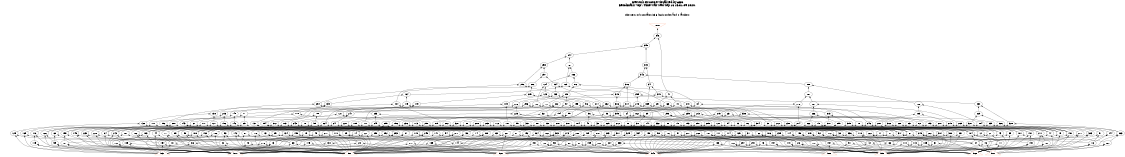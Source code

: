 # Network structure generated by ABC

digraph network {
size = "7.5,10";
center = true;
edge [dir = back];

{
  node [shape = plaintext];
  edge [style = invis];
  LevelTitle1 [label=""];
  LevelTitle2 [label=""];
  Level13 [label = ""];
  Level12 [label = ""];
  Level11 [label = ""];
  Level10 [label = ""];
  Level9 [label = ""];
  Level8 [label = ""];
  Level7 [label = ""];
  Level6 [label = ""];
  Level5 [label = ""];
  Level4 [label = ""];
  Level3 [label = ""];
  Level2 [label = ""];
  Level1 [label = ""];
  Level0 [label = ""];
  LevelTitle1 ->  LevelTitle2 ->  Level13 ->  Level12 ->  Level11 ->  Level10 ->  Level9 ->  Level8 ->  Level7 ->  Level6 ->  Level5 ->  Level4 ->  Level3 ->  Level2 ->  Level1 ->  Level0;
}

{
  rank = same;
  LevelTitle1;
  title1 [shape=plaintext,
          fontsize=20,
          fontname = "Times-Roman",
          label="Network structure visualized by ABC\nBenchmark \"top\". Time was Wed Sep 16 15:31:09 2020. "
         ];
}

{
  rank = same;
  LevelTitle2;
  title2 [shape=plaintext,
          fontsize=18,
          fontname = "Times-Roman",
          label="The network contains 336 logic nodes and 0 latches.\n"
         ];
}

{
  rank = same;
  Level13;
  Node10 [label = "o_0_", shape = invtriangle, color = coral, fillcolor = coral];
}

{
  rank = same;
  Level12;
  Node346 [label = "346\n", shape = ellipse];
}

{
  rank = same;
  Level11;
  Node345 [label = "345\n", shape = ellipse];
}

{
  rank = same;
  Level10;
  Node344 [label = "344\n", shape = ellipse];
}

{
  rank = same;
  Level9;
  Node167 [label = "167\n", shape = ellipse];
  Node258 [label = "258\n", shape = ellipse];
  Node343 [label = "343\n", shape = ellipse];
}

{
  rank = same;
  Level8;
  Node166 [label = "166\n", shape = ellipse];
  Node257 [label = "257\n", shape = ellipse];
  Node342 [label = "342\n", shape = ellipse];
}

{
  rank = same;
  Level7;
  Node86 [label = "86\n", shape = ellipse];
  Node124 [label = "124\n", shape = ellipse];
  Node165 [label = "165\n", shape = ellipse];
  Node206 [label = "206\n", shape = ellipse];
  Node234 [label = "234\n", shape = ellipse];
  Node256 [label = "256\n", shape = ellipse];
  Node288 [label = "288\n", shape = ellipse];
  Node316 [label = "316\n", shape = ellipse];
  Node341 [label = "341\n", shape = ellipse];
}

{
  rank = same;
  Level6;
  Node41 [label = "41\n", shape = ellipse];
  Node85 [label = "85\n", shape = ellipse];
  Node123 [label = "123\n", shape = ellipse];
  Node164 [label = "164\n", shape = ellipse];
  Node205 [label = "205\n", shape = ellipse];
  Node233 [label = "233\n", shape = ellipse];
  Node255 [label = "255\n", shape = ellipse];
  Node287 [label = "287\n", shape = ellipse];
  Node315 [label = "315\n", shape = ellipse];
  Node340 [label = "340\n", shape = ellipse];
}

{
  rank = same;
  Level5;
  Node25 [label = "25\n", shape = ellipse];
  Node40 [label = "40\n", shape = ellipse];
  Node57 [label = "57\n", shape = ellipse];
  Node72 [label = "72\n", shape = ellipse];
  Node84 [label = "84\n", shape = ellipse];
  Node96 [label = "96\n", shape = ellipse];
  Node109 [label = "109\n", shape = ellipse];
  Node122 [label = "122\n", shape = ellipse];
  Node139 [label = "139\n", shape = ellipse];
  Node149 [label = "149\n", shape = ellipse];
  Node163 [label = "163\n", shape = ellipse];
  Node179 [label = "179\n", shape = ellipse];
  Node195 [label = "195\n", shape = ellipse];
  Node204 [label = "204\n", shape = ellipse];
  Node214 [label = "214\n", shape = ellipse];
  Node226 [label = "226\n", shape = ellipse];
  Node232 [label = "232\n", shape = ellipse];
  Node240 [label = "240\n", shape = ellipse];
  Node248 [label = "248\n", shape = ellipse];
  Node254 [label = "254\n", shape = ellipse];
  Node267 [label = "267\n", shape = ellipse];
  Node276 [label = "276\n", shape = ellipse];
  Node286 [label = "286\n", shape = ellipse];
  Node296 [label = "296\n", shape = ellipse];
  Node306 [label = "306\n", shape = ellipse];
  Node314 [label = "314\n", shape = ellipse];
  Node322 [label = "322\n", shape = ellipse];
  Node330 [label = "330\n", shape = ellipse];
  Node339 [label = "339\n", shape = ellipse];
}

{
  rank = same;
  Level4;
  Node24 [label = "24\n", shape = ellipse];
  Node39 [label = "39\n", shape = ellipse];
  Node56 [label = "56\n", shape = ellipse];
  Node71 [label = "71\n", shape = ellipse];
  Node83 [label = "83\n", shape = ellipse];
  Node95 [label = "95\n", shape = ellipse];
  Node108 [label = "108\n", shape = ellipse];
  Node121 [label = "121\n", shape = ellipse];
  Node138 [label = "138\n", shape = ellipse];
  Node148 [label = "148\n", shape = ellipse];
  Node162 [label = "162\n", shape = ellipse];
  Node178 [label = "178\n", shape = ellipse];
  Node194 [label = "194\n", shape = ellipse];
  Node203 [label = "203\n", shape = ellipse];
  Node213 [label = "213\n", shape = ellipse];
  Node225 [label = "225\n", shape = ellipse];
  Node231 [label = "231\n", shape = ellipse];
  Node239 [label = "239\n", shape = ellipse];
  Node247 [label = "247\n", shape = ellipse];
  Node253 [label = "253\n", shape = ellipse];
  Node266 [label = "266\n", shape = ellipse];
  Node275 [label = "275\n", shape = ellipse];
  Node285 [label = "285\n", shape = ellipse];
  Node295 [label = "295\n", shape = ellipse];
  Node305 [label = "305\n", shape = ellipse];
  Node313 [label = "313\n", shape = ellipse];
  Node321 [label = "321\n", shape = ellipse];
  Node329 [label = "329\n", shape = ellipse];
  Node338 [label = "338\n", shape = ellipse];
}

{
  rank = same;
  Level3;
  Node15 [label = "15\n", shape = ellipse];
  Node20 [label = "20\n", shape = ellipse];
  Node23 [label = "23\n", shape = ellipse];
  Node30 [label = "30\n", shape = ellipse];
  Node33 [label = "33\n", shape = ellipse];
  Node38 [label = "38\n", shape = ellipse];
  Node45 [label = "45\n", shape = ellipse];
  Node50 [label = "50\n", shape = ellipse];
  Node55 [label = "55\n", shape = ellipse];
  Node61 [label = "61\n", shape = ellipse];
  Node65 [label = "65\n", shape = ellipse];
  Node70 [label = "70\n", shape = ellipse];
  Node75 [label = "75\n", shape = ellipse];
  Node78 [label = "78\n", shape = ellipse];
  Node82 [label = "82\n", shape = ellipse];
  Node88 [label = "88\n", shape = ellipse];
  Node90 [label = "90\n", shape = ellipse];
  Node94 [label = "94\n", shape = ellipse];
  Node99 [label = "99\n", shape = ellipse];
  Node103 [label = "103\n", shape = ellipse];
  Node107 [label = "107\n", shape = ellipse];
  Node112 [label = "112\n", shape = ellipse];
  Node117 [label = "117\n", shape = ellipse];
  Node120 [label = "120\n", shape = ellipse];
  Node127 [label = "127\n", shape = ellipse];
  Node132 [label = "132\n", shape = ellipse];
  Node137 [label = "137\n", shape = ellipse];
  Node143 [label = "143\n", shape = ellipse];
  Node146 [label = "146\n", shape = ellipse];
  Node147 [label = "147\n", shape = ellipse];
  Node153 [label = "153\n", shape = ellipse];
  Node156 [label = "156\n", shape = ellipse];
  Node161 [label = "161\n", shape = ellipse];
  Node171 [label = "171\n", shape = ellipse];
  Node173 [label = "173\n", shape = ellipse];
  Node177 [label = "177\n", shape = ellipse];
  Node184 [label = "184\n", shape = ellipse];
  Node189 [label = "189\n", shape = ellipse];
  Node193 [label = "193\n", shape = ellipse];
  Node196 [label = "196\n", shape = ellipse];
  Node200 [label = "200\n", shape = ellipse];
  Node202 [label = "202\n", shape = ellipse];
  Node208 [label = "208\n", shape = ellipse];
  Node210 [label = "210\n", shape = ellipse];
  Node212 [label = "212\n", shape = ellipse];
  Node218 [label = "218\n", shape = ellipse];
  Node221 [label = "221\n", shape = ellipse];
  Node224 [label = "224\n", shape = ellipse];
  Node228 [label = "228\n", shape = ellipse];
  Node229 [label = "229\n", shape = ellipse];
  Node230 [label = "230\n", shape = ellipse];
  Node236 [label = "236\n", shape = ellipse];
  Node237 [label = "237\n", shape = ellipse];
  Node238 [label = "238\n", shape = ellipse];
  Node241 [label = "241\n", shape = ellipse];
  Node243 [label = "243\n", shape = ellipse];
  Node246 [label = "246\n", shape = ellipse];
  Node249 [label = "249\n", shape = ellipse];
  Node250 [label = "250\n", shape = ellipse];
  Node252 [label = "252\n", shape = ellipse];
  Node259 [label = "259\n", shape = ellipse];
  Node262 [label = "262\n", shape = ellipse];
  Node265 [label = "265\n", shape = ellipse];
  Node269 [label = "269\n", shape = ellipse];
  Node272 [label = "272\n", shape = ellipse];
  Node274 [label = "274\n", shape = ellipse];
  Node279 [label = "279\n", shape = ellipse];
  Node281 [label = "281\n", shape = ellipse];
  Node284 [label = "284\n", shape = ellipse];
  Node289 [label = "289\n", shape = ellipse];
  Node290 [label = "290\n", shape = ellipse];
  Node294 [label = "294\n", shape = ellipse];
  Node299 [label = "299\n", shape = ellipse];
  Node302 [label = "302\n", shape = ellipse];
  Node304 [label = "304\n", shape = ellipse];
  Node309 [label = "309\n", shape = ellipse];
  Node310 [label = "310\n", shape = ellipse];
  Node312 [label = "312\n", shape = ellipse];
  Node318 [label = "318\n", shape = ellipse];
  Node319 [label = "319\n", shape = ellipse];
  Node320 [label = "320\n", shape = ellipse];
  Node326 [label = "326\n", shape = ellipse];
  Node327 [label = "327\n", shape = ellipse];
  Node328 [label = "328\n", shape = ellipse];
  Node332 [label = "332\n", shape = ellipse];
  Node335 [label = "335\n", shape = ellipse];
  Node337 [label = "337\n", shape = ellipse];
}

{
  rank = same;
  Level2;
  Node12 [label = "12\n", shape = ellipse];
  Node14 [label = "14\n", shape = ellipse];
  Node17 [label = "17\n", shape = ellipse];
  Node19 [label = "19\n", shape = ellipse];
  Node21 [label = "21\n", shape = ellipse];
  Node22 [label = "22\n", shape = ellipse];
  Node27 [label = "27\n", shape = ellipse];
  Node29 [label = "29\n", shape = ellipse];
  Node32 [label = "32\n", shape = ellipse];
  Node35 [label = "35\n", shape = ellipse];
  Node37 [label = "37\n", shape = ellipse];
  Node43 [label = "43\n", shape = ellipse];
  Node44 [label = "44\n", shape = ellipse];
  Node47 [label = "47\n", shape = ellipse];
  Node49 [label = "49\n", shape = ellipse];
  Node52 [label = "52\n", shape = ellipse];
  Node54 [label = "54\n", shape = ellipse];
  Node58 [label = "58\n", shape = ellipse];
  Node60 [label = "60\n", shape = ellipse];
  Node62 [label = "62\n", shape = ellipse];
  Node64 [label = "64\n", shape = ellipse];
  Node67 [label = "67\n", shape = ellipse];
  Node69 [label = "69\n", shape = ellipse];
  Node74 [label = "74\n", shape = ellipse];
  Node76 [label = "76\n", shape = ellipse];
  Node77 [label = "77\n", shape = ellipse];
  Node79 [label = "79\n", shape = ellipse];
  Node81 [label = "81\n", shape = ellipse];
  Node87 [label = "87\n", shape = ellipse];
  Node89 [label = "89\n", shape = ellipse];
  Node91 [label = "91\n", shape = ellipse];
  Node93 [label = "93\n", shape = ellipse];
  Node97 [label = "97\n", shape = ellipse];
  Node98 [label = "98\n", shape = ellipse];
  Node101 [label = "101\n", shape = ellipse];
  Node102 [label = "102\n", shape = ellipse];
  Node104 [label = "104\n", shape = ellipse];
  Node106 [label = "106\n", shape = ellipse];
  Node111 [label = "111\n", shape = ellipse];
  Node114 [label = "114\n", shape = ellipse];
  Node116 [label = "116\n", shape = ellipse];
  Node118 [label = "118\n", shape = ellipse];
  Node119 [label = "119\n", shape = ellipse];
  Node125 [label = "125\n", shape = ellipse];
  Node126 [label = "126\n", shape = ellipse];
  Node129 [label = "129\n", shape = ellipse];
  Node131 [label = "131\n", shape = ellipse];
  Node134 [label = "134\n", shape = ellipse];
  Node136 [label = "136\n", shape = ellipse];
  Node141 [label = "141\n", shape = ellipse];
  Node142 [label = "142\n", shape = ellipse];
  Node145 [label = "145\n", shape = ellipse];
  Node150 [label = "150\n", shape = ellipse];
  Node152 [label = "152\n", shape = ellipse];
  Node155 [label = "155\n", shape = ellipse];
  Node158 [label = "158\n", shape = ellipse];
  Node160 [label = "160\n", shape = ellipse];
  Node169 [label = "169\n", shape = ellipse];
  Node170 [label = "170\n", shape = ellipse];
  Node172 [label = "172\n", shape = ellipse];
  Node174 [label = "174\n", shape = ellipse];
  Node176 [label = "176\n", shape = ellipse];
  Node181 [label = "181\n", shape = ellipse];
  Node183 [label = "183\n", shape = ellipse];
  Node186 [label = "186\n", shape = ellipse];
  Node188 [label = "188\n", shape = ellipse];
  Node191 [label = "191\n", shape = ellipse];
  Node192 [label = "192\n", shape = ellipse];
  Node198 [label = "198\n", shape = ellipse];
  Node199 [label = "199\n", shape = ellipse];
  Node201 [label = "201\n", shape = ellipse];
  Node207 [label = "207\n", shape = ellipse];
  Node209 [label = "209\n", shape = ellipse];
  Node211 [label = "211\n", shape = ellipse];
  Node215 [label = "215\n", shape = ellipse];
  Node217 [label = "217\n", shape = ellipse];
  Node219 [label = "219\n", shape = ellipse];
  Node220 [label = "220\n", shape = ellipse];
  Node222 [label = "222\n", shape = ellipse];
  Node223 [label = "223\n", shape = ellipse];
  Node227 [label = "227\n", shape = ellipse];
  Node235 [label = "235\n", shape = ellipse];
  Node242 [label = "242\n", shape = ellipse];
  Node244 [label = "244\n", shape = ellipse];
  Node245 [label = "245\n", shape = ellipse];
  Node251 [label = "251\n", shape = ellipse];
  Node261 [label = "261\n", shape = ellipse];
  Node263 [label = "263\n", shape = ellipse];
  Node264 [label = "264\n", shape = ellipse];
  Node268 [label = "268\n", shape = ellipse];
  Node271 [label = "271\n", shape = ellipse];
  Node273 [label = "273\n", shape = ellipse];
  Node277 [label = "277\n", shape = ellipse];
  Node278 [label = "278\n", shape = ellipse];
  Node280 [label = "280\n", shape = ellipse];
  Node283 [label = "283\n", shape = ellipse];
  Node292 [label = "292\n", shape = ellipse];
  Node293 [label = "293\n", shape = ellipse];
  Node298 [label = "298\n", shape = ellipse];
  Node300 [label = "300\n", shape = ellipse];
  Node301 [label = "301\n", shape = ellipse];
  Node303 [label = "303\n", shape = ellipse];
  Node307 [label = "307\n", shape = ellipse];
  Node308 [label = "308\n", shape = ellipse];
  Node311 [label = "311\n", shape = ellipse];
  Node317 [label = "317\n", shape = ellipse];
  Node323 [label = "323\n", shape = ellipse];
  Node325 [label = "325\n", shape = ellipse];
  Node331 [label = "331\n", shape = ellipse];
  Node334 [label = "334\n", shape = ellipse];
  Node336 [label = "336\n", shape = ellipse];
}

{
  rank = same;
  Level1;
  Node11 [label = "11\n", shape = ellipse];
  Node13 [label = "13\n", shape = ellipse];
  Node16 [label = "16\n", shape = ellipse];
  Node18 [label = "18\n", shape = ellipse];
  Node26 [label = "26\n", shape = ellipse];
  Node28 [label = "28\n", shape = ellipse];
  Node31 [label = "31\n", shape = ellipse];
  Node34 [label = "34\n", shape = ellipse];
  Node36 [label = "36\n", shape = ellipse];
  Node42 [label = "42\n", shape = ellipse];
  Node46 [label = "46\n", shape = ellipse];
  Node48 [label = "48\n", shape = ellipse];
  Node51 [label = "51\n", shape = ellipse];
  Node53 [label = "53\n", shape = ellipse];
  Node59 [label = "59\n", shape = ellipse];
  Node63 [label = "63\n", shape = ellipse];
  Node66 [label = "66\n", shape = ellipse];
  Node68 [label = "68\n", shape = ellipse];
  Node73 [label = "73\n", shape = ellipse];
  Node80 [label = "80\n", shape = ellipse];
  Node92 [label = "92\n", shape = ellipse];
  Node100 [label = "100\n", shape = ellipse];
  Node105 [label = "105\n", shape = ellipse];
  Node110 [label = "110\n", shape = ellipse];
  Node113 [label = "113\n", shape = ellipse];
  Node115 [label = "115\n", shape = ellipse];
  Node128 [label = "128\n", shape = ellipse];
  Node130 [label = "130\n", shape = ellipse];
  Node133 [label = "133\n", shape = ellipse];
  Node135 [label = "135\n", shape = ellipse];
  Node140 [label = "140\n", shape = ellipse];
  Node144 [label = "144\n", shape = ellipse];
  Node151 [label = "151\n", shape = ellipse];
  Node154 [label = "154\n", shape = ellipse];
  Node157 [label = "157\n", shape = ellipse];
  Node159 [label = "159\n", shape = ellipse];
  Node168 [label = "168\n", shape = ellipse];
  Node175 [label = "175\n", shape = ellipse];
  Node180 [label = "180\n", shape = ellipse];
  Node182 [label = "182\n", shape = ellipse];
  Node185 [label = "185\n", shape = ellipse];
  Node187 [label = "187\n", shape = ellipse];
  Node190 [label = "190\n", shape = ellipse];
  Node197 [label = "197\n", shape = ellipse];
  Node216 [label = "216\n", shape = ellipse];
  Node260 [label = "260\n", shape = ellipse];
  Node270 [label = "270\n", shape = ellipse];
  Node282 [label = "282\n", shape = ellipse];
  Node291 [label = "291\n", shape = ellipse];
  Node297 [label = "297\n", shape = ellipse];
  Node324 [label = "324\n", shape = ellipse];
  Node333 [label = "333\n", shape = ellipse];
}

{
  rank = same;
  Level0;
  Node1 [label = "i_7_", shape = triangle, color = coral, fillcolor = coral];
  Node2 [label = "i_8_", shape = triangle, color = coral, fillcolor = coral];
  Node3 [label = "i_5_", shape = triangle, color = coral, fillcolor = coral];
  Node4 [label = "i_6_", shape = triangle, color = coral, fillcolor = coral];
  Node5 [label = "i_3_", shape = triangle, color = coral, fillcolor = coral];
  Node6 [label = "i_4_", shape = triangle, color = coral, fillcolor = coral];
  Node7 [label = "i_1_", shape = triangle, color = coral, fillcolor = coral];
  Node8 [label = "i_2_", shape = triangle, color = coral, fillcolor = coral];
  Node9 [label = "i_0_", shape = triangle, color = coral, fillcolor = coral];
}

title1 -> title2 [style = invis];
title2 -> Node10 [style = invis];
Node10 -> Node346 [style = solid];
Node11 -> Node1 [style = solid];
Node11 -> Node3 [style = solid];
Node12 -> Node6 [style = solid];
Node12 -> Node11 [style = solid];
Node13 -> Node5 [style = solid];
Node13 -> Node7 [style = solid];
Node14 -> Node9 [style = solid];
Node14 -> Node13 [style = solid];
Node15 -> Node12 [style = solid];
Node15 -> Node14 [style = solid];
Node16 -> Node1 [style = solid];
Node16 -> Node4 [style = solid];
Node17 -> Node6 [style = solid];
Node17 -> Node16 [style = solid];
Node18 -> Node5 [style = solid];
Node18 -> Node8 [style = solid];
Node19 -> Node9 [style = solid];
Node19 -> Node18 [style = solid];
Node20 -> Node17 [style = solid];
Node20 -> Node19 [style = solid];
Node21 -> Node6 [style = solid];
Node21 -> Node11 [style = solid];
Node22 -> Node9 [style = solid];
Node22 -> Node13 [style = solid];
Node23 -> Node21 [style = solid];
Node23 -> Node22 [style = solid];
Node24 -> Node15 [style = solid];
Node24 -> Node20 [style = solid];
Node25 -> Node23 [style = solid];
Node25 -> Node24 [style = solid];
Node26 -> Node2 [style = solid];
Node26 -> Node4 [style = solid];
Node27 -> Node3 [style = solid];
Node27 -> Node26 [style = solid];
Node28 -> Node7 [style = solid];
Node28 -> Node8 [style = solid];
Node29 -> Node9 [style = solid];
Node29 -> Node28 [style = solid];
Node30 -> Node27 [style = solid];
Node30 -> Node29 [style = solid];
Node31 -> Node1 [style = solid];
Node31 -> Node3 [style = solid];
Node32 -> Node6 [style = solid];
Node32 -> Node31 [style = solid];
Node33 -> Node14 [style = solid];
Node33 -> Node32 [style = solid];
Node34 -> Node1 [style = solid];
Node34 -> Node2 [style = solid];
Node35 -> Node3 [style = solid];
Node35 -> Node34 [style = solid];
Node36 -> Node5 [style = solid];
Node36 -> Node8 [style = solid];
Node37 -> Node9 [style = solid];
Node37 -> Node36 [style = solid];
Node38 -> Node35 [style = solid];
Node38 -> Node37 [style = solid];
Node39 -> Node30 [style = solid];
Node39 -> Node33 [style = solid];
Node40 -> Node38 [style = solid];
Node40 -> Node39 [style = solid];
Node41 -> Node25 [style = solid];
Node41 -> Node40 [style = solid];
Node42 -> Node1 [style = solid];
Node42 -> Node2 [style = solid];
Node43 -> Node4 [style = solid];
Node43 -> Node42 [style = solid];
Node44 -> Node7 [style = solid];
Node44 -> Node18 [style = solid];
Node45 -> Node43 [style = solid];
Node45 -> Node44 [style = solid];
Node46 -> Node1 [style = solid];
Node46 -> Node2 [style = solid];
Node47 -> Node4 [style = solid];
Node47 -> Node46 [style = solid];
Node48 -> Node7 [style = solid];
Node48 -> Node8 [style = solid];
Node49 -> Node9 [style = solid];
Node49 -> Node48 [style = solid];
Node50 -> Node47 [style = solid];
Node50 -> Node49 [style = solid];
Node51 -> Node2 [style = solid];
Node51 -> Node4 [style = solid];
Node52 -> Node3 [style = solid];
Node52 -> Node51 [style = solid];
Node53 -> Node6 [style = solid];
Node53 -> Node8 [style = solid];
Node54 -> Node7 [style = solid];
Node54 -> Node53 [style = solid];
Node55 -> Node52 [style = solid];
Node55 -> Node54 [style = solid];
Node56 -> Node45 [style = solid];
Node56 -> Node50 [style = solid];
Node57 -> Node55 [style = solid];
Node57 -> Node56 [style = solid];
Node58 -> Node6 [style = solid];
Node58 -> Node26 [style = solid];
Node59 -> Node5 [style = solid];
Node59 -> Node8 [style = solid];
Node60 -> Node9 [style = solid];
Node60 -> Node59 [style = solid];
Node61 -> Node58 [style = solid];
Node61 -> Node60 [style = solid];
Node62 -> Node3 [style = solid];
Node62 -> Node26 [style = solid];
Node63 -> Node5 [style = solid];
Node63 -> Node6 [style = solid];
Node64 -> Node7 [style = solid];
Node64 -> Node63 [style = solid];
Node65 -> Node62 [style = solid];
Node65 -> Node64 [style = solid];
Node66 -> Node1 [style = solid];
Node66 -> Node2 [style = solid];
Node67 -> Node4 [style = solid];
Node67 -> Node66 [style = solid];
Node68 -> Node3 [style = solid];
Node68 -> Node8 [style = solid];
Node69 -> Node7 [style = solid];
Node69 -> Node68 [style = solid];
Node70 -> Node67 [style = solid];
Node70 -> Node69 [style = solid];
Node71 -> Node61 [style = solid];
Node71 -> Node65 [style = solid];
Node72 -> Node70 [style = solid];
Node72 -> Node71 [style = solid];
Node73 -> Node3 [style = solid];
Node73 -> Node6 [style = solid];
Node74 -> Node7 [style = solid];
Node74 -> Node73 [style = solid];
Node75 -> Node47 [style = solid];
Node75 -> Node74 [style = solid];
Node76 -> Node6 [style = solid];
Node76 -> Node42 [style = solid];
Node77 -> Node9 [style = solid];
Node77 -> Node18 [style = solid];
Node78 -> Node76 [style = solid];
Node78 -> Node77 [style = solid];
Node79 -> Node4 [style = solid];
Node79 -> Node66 [style = solid];
Node80 -> Node3 [style = solid];
Node80 -> Node8 [style = solid];
Node81 -> Node7 [style = solid];
Node81 -> Node80 [style = solid];
Node82 -> Node79 [style = solid];
Node82 -> Node81 [style = solid];
Node83 -> Node75 [style = solid];
Node83 -> Node78 [style = solid];
Node84 -> Node82 [style = solid];
Node84 -> Node83 [style = solid];
Node85 -> Node57 [style = solid];
Node85 -> Node72 [style = solid];
Node86 -> Node84 [style = solid];
Node86 -> Node85 [style = solid];
Node87 -> Node9 [style = solid];
Node87 -> Node63 [style = solid];
Node88 -> Node67 [style = solid];
Node88 -> Node87 [style = solid];
Node89 -> Node7 [style = solid];
Node89 -> Node36 [style = solid];
Node90 -> Node67 [style = solid];
Node90 -> Node89 [style = solid];
Node91 -> Node3 [style = solid];
Node91 -> Node16 [style = solid];
Node92 -> Node6 [style = solid];
Node92 -> Node7 [style = solid];
Node93 -> Node9 [style = solid];
Node93 -> Node92 [style = solid];
Node94 -> Node91 [style = solid];
Node94 -> Node93 [style = solid];
Node95 -> Node88 [style = solid];
Node95 -> Node90 [style = solid];
Node96 -> Node94 [style = solid];
Node96 -> Node95 [style = solid];
Node97 -> Node6 [style = solid];
Node97 -> Node34 [style = solid];
Node98 -> Node9 [style = solid];
Node98 -> Node36 [style = solid];
Node99 -> Node97 [style = solid];
Node99 -> Node98 [style = solid];
Node100 -> Node2 [style = solid];
Node100 -> Node4 [style = solid];
Node101 -> Node3 [style = solid];
Node101 -> Node100 [style = solid];
Node102 -> Node9 [style = solid];
Node102 -> Node92 [style = solid];
Node103 -> Node101 [style = solid];
Node103 -> Node102 [style = solid];
Node104 -> Node4 [style = solid];
Node104 -> Node34 [style = solid];
Node105 -> Node5 [style = solid];
Node105 -> Node8 [style = solid];
Node106 -> Node7 [style = solid];
Node106 -> Node105 [style = solid];
Node107 -> Node104 [style = solid];
Node107 -> Node106 [style = solid];
Node108 -> Node99 [style = solid];
Node108 -> Node103 [style = solid];
Node109 -> Node107 [style = solid];
Node109 -> Node108 [style = solid];
Node110 -> Node3 [style = solid];
Node110 -> Node4 [style = solid];
Node111 -> Node6 [style = solid];
Node111 -> Node110 [style = solid];
Node112 -> Node29 [style = solid];
Node112 -> Node111 [style = solid];
Node113 -> Node1 [style = solid];
Node113 -> Node3 [style = solid];
Node114 -> Node6 [style = solid];
Node114 -> Node113 [style = solid];
Node115 -> Node5 [style = solid];
Node115 -> Node7 [style = solid];
Node116 -> Node9 [style = solid];
Node116 -> Node115 [style = solid];
Node117 -> Node114 [style = solid];
Node117 -> Node116 [style = solid];
Node118 -> Node3 [style = solid];
Node118 -> Node42 [style = solid];
Node119 -> Node8 [style = solid];
Node119 -> Node63 [style = solid];
Node120 -> Node118 [style = solid];
Node120 -> Node119 [style = solid];
Node121 -> Node112 [style = solid];
Node121 -> Node117 [style = solid];
Node122 -> Node120 [style = solid];
Node122 -> Node121 [style = solid];
Node123 -> Node96 [style = solid];
Node123 -> Node109 [style = solid];
Node124 -> Node122 [style = solid];
Node124 -> Node123 [style = solid];
Node125 -> Node6 [style = solid];
Node125 -> Node113 [style = solid];
Node126 -> Node7 [style = solid];
Node126 -> Node59 [style = solid];
Node127 -> Node125 [style = solid];
Node127 -> Node126 [style = solid];
Node128 -> Node2 [style = solid];
Node128 -> Node6 [style = solid];
Node129 -> Node5 [style = solid];
Node129 -> Node128 [style = solid];
Node130 -> Node7 [style = solid];
Node130 -> Node8 [style = solid];
Node131 -> Node9 [style = solid];
Node131 -> Node130 [style = solid];
Node132 -> Node129 [style = solid];
Node132 -> Node131 [style = solid];
Node133 -> Node3 [style = solid];
Node133 -> Node6 [style = solid];
Node134 -> Node5 [style = solid];
Node134 -> Node133 [style = solid];
Node135 -> Node7 [style = solid];
Node135 -> Node8 [style = solid];
Node136 -> Node9 [style = solid];
Node136 -> Node135 [style = solid];
Node137 -> Node134 [style = solid];
Node137 -> Node136 [style = solid];
Node138 -> Node127 [style = solid];
Node138 -> Node132 [style = solid];
Node139 -> Node137 [style = solid];
Node139 -> Node138 [style = solid];
Node140 -> Node3 [style = solid];
Node140 -> Node4 [style = solid];
Node141 -> Node5 [style = solid];
Node141 -> Node140 [style = solid];
Node142 -> Node9 [style = solid];
Node142 -> Node48 [style = solid];
Node143 -> Node141 [style = solid];
Node143 -> Node142 [style = solid];
Node144 -> Node5 [style = solid];
Node144 -> Node6 [style = solid];
Node145 -> Node7 [style = solid];
Node145 -> Node144 [style = solid];
Node146 -> Node27 [style = solid];
Node146 -> Node145 [style = solid];
Node147 -> Node67 [style = solid];
Node147 -> Node142 [style = solid];
Node148 -> Node143 [style = solid];
Node148 -> Node146 [style = solid];
Node149 -> Node147 [style = solid];
Node149 -> Node148 [style = solid];
Node150 -> Node4 [style = solid];
Node150 -> Node34 [style = solid];
Node151 -> Node6 [style = solid];
Node151 -> Node8 [style = solid];
Node152 -> Node9 [style = solid];
Node152 -> Node151 [style = solid];
Node153 -> Node150 [style = solid];
Node153 -> Node152 [style = solid];
Node154 -> Node5 [style = solid];
Node154 -> Node6 [style = solid];
Node155 -> Node9 [style = solid];
Node155 -> Node154 [style = solid];
Node156 -> Node101 [style = solid];
Node156 -> Node155 [style = solid];
Node157 -> Node2 [style = solid];
Node157 -> Node4 [style = solid];
Node158 -> Node3 [style = solid];
Node158 -> Node157 [style = solid];
Node159 -> Node6 [style = solid];
Node159 -> Node8 [style = solid];
Node160 -> Node9 [style = solid];
Node160 -> Node159 [style = solid];
Node161 -> Node158 [style = solid];
Node161 -> Node160 [style = solid];
Node162 -> Node153 [style = solid];
Node162 -> Node156 [style = solid];
Node163 -> Node161 [style = solid];
Node163 -> Node162 [style = solid];
Node164 -> Node139 [style = solid];
Node164 -> Node149 [style = solid];
Node165 -> Node163 [style = solid];
Node165 -> Node164 [style = solid];
Node166 -> Node86 [style = solid];
Node166 -> Node124 [style = solid];
Node167 -> Node165 [style = solid];
Node167 -> Node166 [style = solid];
Node168 -> Node2 [style = solid];
Node168 -> Node3 [style = solid];
Node169 -> Node5 [style = solid];
Node169 -> Node168 [style = solid];
Node170 -> Node9 [style = solid];
Node170 -> Node28 [style = solid];
Node171 -> Node169 [style = solid];
Node171 -> Node170 [style = solid];
Node172 -> Node3 [style = solid];
Node172 -> Node66 [style = solid];
Node173 -> Node19 [style = solid];
Node173 -> Node172 [style = solid];
Node174 -> Node3 [style = solid];
Node174 -> Node100 [style = solid];
Node175 -> Node6 [style = solid];
Node175 -> Node7 [style = solid];
Node176 -> Node9 [style = solid];
Node176 -> Node175 [style = solid];
Node177 -> Node174 [style = solid];
Node177 -> Node176 [style = solid];
Node178 -> Node171 [style = solid];
Node178 -> Node173 [style = solid];
Node179 -> Node177 [style = solid];
Node179 -> Node178 [style = solid];
Node180 -> Node1 [style = solid];
Node180 -> Node4 [style = solid];
Node181 -> Node3 [style = solid];
Node181 -> Node180 [style = solid];
Node182 -> Node5 [style = solid];
Node182 -> Node7 [style = solid];
Node183 -> Node9 [style = solid];
Node183 -> Node182 [style = solid];
Node184 -> Node181 [style = solid];
Node184 -> Node183 [style = solid];
Node185 -> Node1 [style = solid];
Node185 -> Node3 [style = solid];
Node186 -> Node6 [style = solid];
Node186 -> Node185 [style = solid];
Node187 -> Node5 [style = solid];
Node187 -> Node7 [style = solid];
Node188 -> Node9 [style = solid];
Node188 -> Node187 [style = solid];
Node189 -> Node186 [style = solid];
Node189 -> Node188 [style = solid];
Node190 -> Node1 [style = solid];
Node190 -> Node4 [style = solid];
Node191 -> Node3 [style = solid];
Node191 -> Node190 [style = solid];
Node192 -> Node9 [style = solid];
Node192 -> Node182 [style = solid];
Node193 -> Node191 [style = solid];
Node193 -> Node192 [style = solid];
Node194 -> Node184 [style = solid];
Node194 -> Node189 [style = solid];
Node195 -> Node193 [style = solid];
Node195 -> Node194 [style = solid];
Node196 -> Node125 [style = solid];
Node196 -> Node192 [style = solid];
Node197 -> Node2 [style = solid];
Node197 -> Node3 [style = solid];
Node198 -> Node6 [style = solid];
Node198 -> Node197 [style = solid];
Node199 -> Node9 [style = solid];
Node199 -> Node187 [style = solid];
Node200 -> Node198 [style = solid];
Node200 -> Node199 [style = solid];
Node201 -> Node7 [style = solid];
Node201 -> Node36 [style = solid];
Node202 -> Node104 [style = solid];
Node202 -> Node201 [style = solid];
Node203 -> Node196 [style = solid];
Node203 -> Node200 [style = solid];
Node204 -> Node202 [style = solid];
Node204 -> Node203 [style = solid];
Node205 -> Node179 [style = solid];
Node205 -> Node195 [style = solid];
Node206 -> Node204 [style = solid];
Node206 -> Node205 [style = solid];
Node207 -> Node6 [style = solid];
Node207 -> Node66 [style = solid];
Node208 -> Node49 [style = solid];
Node208 -> Node207 [style = solid];
Node209 -> Node8 [style = solid];
Node209 -> Node144 [style = solid];
Node210 -> Node150 [style = solid];
Node210 -> Node209 [style = solid];
Node211 -> Node3 [style = solid];
Node211 -> Node180 [style = solid];
Node212 -> Node192 [style = solid];
Node212 -> Node211 [style = solid];
Node213 -> Node208 [style = solid];
Node213 -> Node210 [style = solid];
Node214 -> Node212 [style = solid];
Node214 -> Node213 [style = solid];
Node215 -> Node3 [style = solid];
Node215 -> Node46 [style = solid];
Node216 -> Node5 [style = solid];
Node216 -> Node6 [style = solid];
Node217 -> Node9 [style = solid];
Node217 -> Node216 [style = solid];
Node218 -> Node215 [style = solid];
Node218 -> Node217 [style = solid];
Node219 -> Node3 [style = solid];
Node219 -> Node42 [style = solid];
Node220 -> Node7 [style = solid];
Node220 -> Node18 [style = solid];
Node221 -> Node219 [style = solid];
Node221 -> Node220 [style = solid];
Node222 -> Node3 [style = solid];
Node222 -> Node46 [style = solid];
Node223 -> Node7 [style = solid];
Node223 -> Node154 [style = solid];
Node224 -> Node222 [style = solid];
Node224 -> Node223 [style = solid];
Node225 -> Node218 [style = solid];
Node225 -> Node221 [style = solid];
Node226 -> Node224 [style = solid];
Node226 -> Node225 [style = solid];
Node227 -> Node8 [style = solid];
Node227 -> Node144 [style = solid];
Node228 -> Node104 [style = solid];
Node228 -> Node227 [style = solid];
Node229 -> Node89 [style = solid];
Node229 -> Node181 [style = solid];
Node230 -> Node19 [style = solid];
Node230 -> Node118 [style = solid];
Node231 -> Node228 [style = solid];
Node231 -> Node229 [style = solid];
Node232 -> Node230 [style = solid];
Node232 -> Node231 [style = solid];
Node233 -> Node214 [style = solid];
Node233 -> Node226 [style = solid];
Node234 -> Node232 [style = solid];
Node234 -> Node233 [style = solid];
Node235 -> Node6 [style = solid];
Node235 -> Node185 [style = solid];
Node236 -> Node199 [style = solid];
Node236 -> Node235 [style = solid];
Node237 -> Node47 [style = solid];
Node237 -> Node81 [style = solid];
Node238 -> Node136 [style = solid];
Node238 -> Node215 [style = solid];
Node239 -> Node236 [style = solid];
Node239 -> Node237 [style = solid];
Node240 -> Node238 [style = solid];
Node240 -> Node239 [style = solid];
Node241 -> Node183 [style = solid];
Node241 -> Node235 [style = solid];
Node242 -> Node7 [style = solid];
Node242 -> Node105 [style = solid];
Node243 -> Node174 [style = solid];
Node243 -> Node242 [style = solid];
Node244 -> Node3 [style = solid];
Node244 -> Node16 [style = solid];
Node245 -> Node9 [style = solid];
Node245 -> Node63 [style = solid];
Node246 -> Node244 [style = solid];
Node246 -> Node245 [style = solid];
Node247 -> Node241 [style = solid];
Node247 -> Node243 [style = solid];
Node248 -> Node246 [style = solid];
Node248 -> Node247 [style = solid];
Node249 -> Node64 [style = solid];
Node249 -> Node150 [style = solid];
Node250 -> Node32 [style = solid];
Node250 -> Node183 [style = solid];
Node251 -> Node5 [style = solid];
Node251 -> Node157 [style = solid];
Node252 -> Node29 [style = solid];
Node252 -> Node251 [style = solid];
Node253 -> Node249 [style = solid];
Node253 -> Node250 [style = solid];
Node254 -> Node252 [style = solid];
Node254 -> Node253 [style = solid];
Node255 -> Node240 [style = solid];
Node255 -> Node248 [style = solid];
Node256 -> Node254 [style = solid];
Node256 -> Node255 [style = solid];
Node257 -> Node206 [style = solid];
Node257 -> Node234 [style = solid];
Node258 -> Node256 [style = solid];
Node258 -> Node257 [style = solid];
Node259 -> Node52 [style = solid];
Node259 -> Node209 [style = solid];
Node260 -> Node1 [style = solid];
Node260 -> Node4 [style = solid];
Node261 -> Node6 [style = solid];
Node261 -> Node260 [style = solid];
Node262 -> Node136 [style = solid];
Node262 -> Node261 [style = solid];
Node263 -> Node3 [style = solid];
Node263 -> Node260 [style = solid];
Node264 -> Node7 [style = solid];
Node264 -> Node53 [style = solid];
Node265 -> Node263 [style = solid];
Node265 -> Node264 [style = solid];
Node266 -> Node259 [style = solid];
Node266 -> Node262 [style = solid];
Node267 -> Node265 [style = solid];
Node267 -> Node266 [style = solid];
Node268 -> Node6 [style = solid];
Node268 -> Node26 [style = solid];
Node269 -> Node170 [style = solid];
Node269 -> Node268 [style = solid];
Node270 -> Node6 [style = solid];
Node270 -> Node7 [style = solid];
Node271 -> Node9 [style = solid];
Node271 -> Node270 [style = solid];
Node272 -> Node79 [style = solid];
Node272 -> Node271 [style = solid];
Node273 -> Node9 [style = solid];
Node273 -> Node53 [style = solid];
Node274 -> Node62 [style = solid];
Node274 -> Node273 [style = solid];
Node275 -> Node269 [style = solid];
Node275 -> Node272 [style = solid];
Node276 -> Node274 [style = solid];
Node276 -> Node275 [style = solid];
Node277 -> Node4 [style = solid];
Node277 -> Node46 [style = solid];
Node278 -> Node7 [style = solid];
Node278 -> Node159 [style = solid];
Node279 -> Node277 [style = solid];
Node279 -> Node278 [style = solid];
Node280 -> Node9 [style = solid];
Node280 -> Node53 [style = solid];
Node281 -> Node27 [style = solid];
Node281 -> Node280 [style = solid];
Node282 -> Node3 [style = solid];
Node282 -> Node8 [style = solid];
Node283 -> Node7 [style = solid];
Node283 -> Node282 [style = solid];
Node284 -> Node79 [style = solid];
Node284 -> Node283 [style = solid];
Node285 -> Node279 [style = solid];
Node285 -> Node281 [style = solid];
Node286 -> Node284 [style = solid];
Node286 -> Node285 [style = solid];
Node287 -> Node267 [style = solid];
Node287 -> Node276 [style = solid];
Node288 -> Node286 [style = solid];
Node288 -> Node287 [style = solid];
Node289 -> Node155 [style = solid];
Node289 -> Node211 [style = solid];
Node290 -> Node106 [style = solid];
Node290 -> Node191 [style = solid];
Node291 -> Node4 [style = solid];
Node291 -> Node6 [style = solid];
Node292 -> Node5 [style = solid];
Node292 -> Node291 [style = solid];
Node293 -> Node9 [style = solid];
Node293 -> Node130 [style = solid];
Node294 -> Node292 [style = solid];
Node294 -> Node293 [style = solid];
Node295 -> Node289 [style = solid];
Node295 -> Node290 [style = solid];
Node296 -> Node294 [style = solid];
Node296 -> Node295 [style = solid];
Node297 -> Node4 [style = solid];
Node297 -> Node6 [style = solid];
Node298 -> Node5 [style = solid];
Node298 -> Node297 [style = solid];
Node299 -> Node293 [style = solid];
Node299 -> Node298 [style = solid];
Node300 -> Node3 [style = solid];
Node300 -> Node157 [style = solid];
Node301 -> Node9 [style = solid];
Node301 -> Node159 [style = solid];
Node302 -> Node300 [style = solid];
Node302 -> Node301 [style = solid];
Node303 -> Node9 [style = solid];
Node303 -> Node151 [style = solid];
Node304 -> Node101 [style = solid];
Node304 -> Node303 [style = solid];
Node305 -> Node299 [style = solid];
Node305 -> Node302 [style = solid];
Node306 -> Node304 [style = solid];
Node306 -> Node305 [style = solid];
Node307 -> Node6 [style = solid];
Node307 -> Node190 [style = solid];
Node308 -> Node9 [style = solid];
Node308 -> Node135 [style = solid];
Node309 -> Node307 [style = solid];
Node309 -> Node308 [style = solid];
Node310 -> Node174 [style = solid];
Node310 -> Node273 [style = solid];
Node311 -> Node6 [style = solid];
Node311 -> Node140 [style = solid];
Node312 -> Node126 [style = solid];
Node312 -> Node311 [style = solid];
Node313 -> Node309 [style = solid];
Node313 -> Node310 [style = solid];
Node314 -> Node312 [style = solid];
Node314 -> Node313 [style = solid];
Node315 -> Node296 [style = solid];
Node315 -> Node306 [style = solid];
Node316 -> Node314 [style = solid];
Node316 -> Node315 [style = solid];
Node317 -> Node3 [style = solid];
Node317 -> Node34 [style = solid];
Node318 -> Node14 [style = solid];
Node318 -> Node317 [style = solid];
Node319 -> Node242 [style = solid];
Node319 -> Node317 [style = solid];
Node320 -> Node44 [style = solid];
Node320 -> Node317 [style = solid];
Node321 -> Node318 [style = solid];
Node321 -> Node319 [style = solid];
Node322 -> Node320 [style = solid];
Node322 -> Node321 [style = solid];
Node323 -> Node4 [style = solid];
Node323 -> Node42 [style = solid];
Node324 -> Node6 [style = solid];
Node324 -> Node8 [style = solid];
Node325 -> Node9 [style = solid];
Node325 -> Node324 [style = solid];
Node326 -> Node323 [style = solid];
Node326 -> Node325 [style = solid];
Node327 -> Node43 [style = solid];
Node327 -> Node209 [style = solid];
Node328 -> Node263 [style = solid];
Node328 -> Node301 [style = solid];
Node329 -> Node326 [style = solid];
Node329 -> Node327 [style = solid];
Node330 -> Node328 [style = solid];
Node330 -> Node329 [style = solid];
Node331 -> Node3 [style = solid];
Node331 -> Node66 [style = solid];
Node332 -> Node188 [style = solid];
Node332 -> Node331 [style = solid];
Node333 -> Node3 [style = solid];
Node333 -> Node8 [style = solid];
Node334 -> Node9 [style = solid];
Node334 -> Node333 [style = solid];
Node335 -> Node150 [style = solid];
Node335 -> Node334 [style = solid];
Node336 -> Node6 [style = solid];
Node336 -> Node31 [style = solid];
Node337 -> Node188 [style = solid];
Node337 -> Node336 [style = solid];
Node338 -> Node332 [style = solid];
Node338 -> Node335 [style = solid];
Node339 -> Node337 [style = solid];
Node339 -> Node338 [style = solid];
Node340 -> Node322 [style = solid];
Node340 -> Node330 [style = solid];
Node341 -> Node339 [style = solid];
Node341 -> Node340 [style = solid];
Node342 -> Node288 [style = solid];
Node342 -> Node316 [style = solid];
Node343 -> Node341 [style = solid];
Node343 -> Node342 [style = solid];
Node344 -> Node167 [style = solid];
Node344 -> Node258 [style = solid];
Node345 -> Node343 [style = solid];
Node345 -> Node344 [style = solid];
Node346 -> Node41 [style = solid];
Node346 -> Node345 [style = solid];
}

